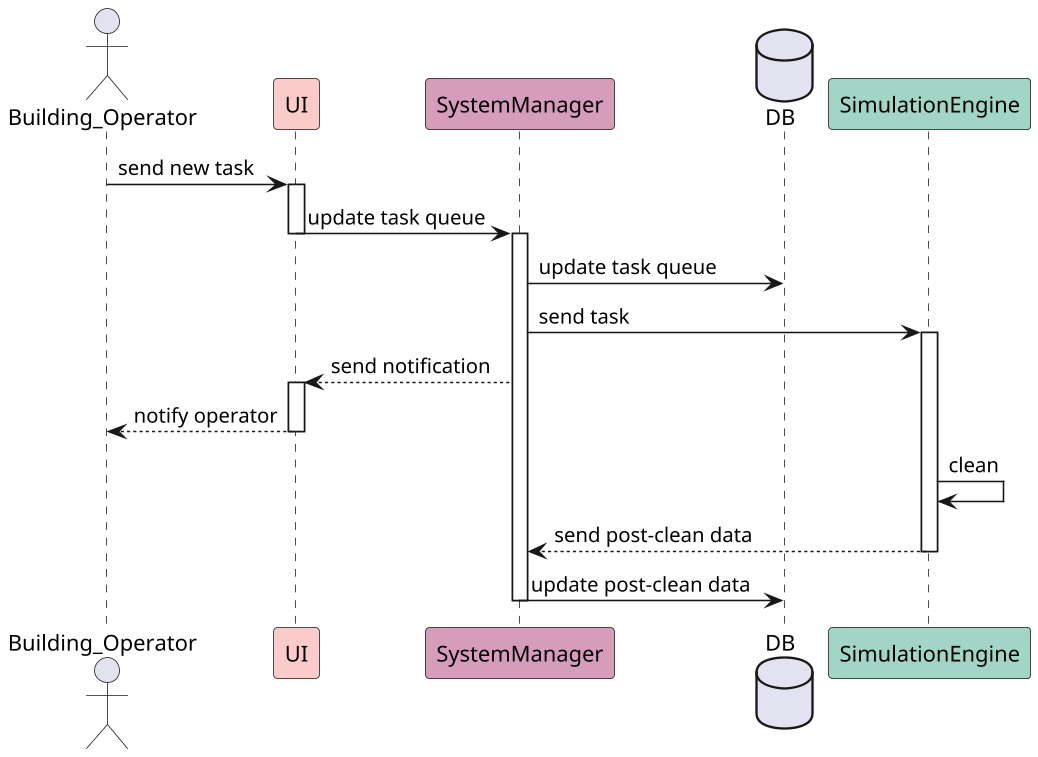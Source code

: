@startuml 1
skinparam dpi 150
' skinparam DefaultFontName Courier
actor Building_Operator
participant UI #FBCBC9
participant SystemManager #d69cbc
database DB
participant SimulationEngine #a2d5c6


Building_Operator -> UI : send new task
activate UI
UI -> SystemManager : update task queue
deactivate UI
activate SystemManager
SystemManager -> DB : update task queue
SystemManager -> SimulationEngine : send task
activate SimulationEngine
SystemManager --> UI : send notification
activate UI
UI --> Building_Operator : notify operator
deactivate UI
SimulationEngine -> SimulationEngine : clean
SimulationEngine --> SystemManager : send post-clean data
deactivate SimulationEngine
SystemManager -> DB : update post-clean data
deactivate SystemManager

@enduml
